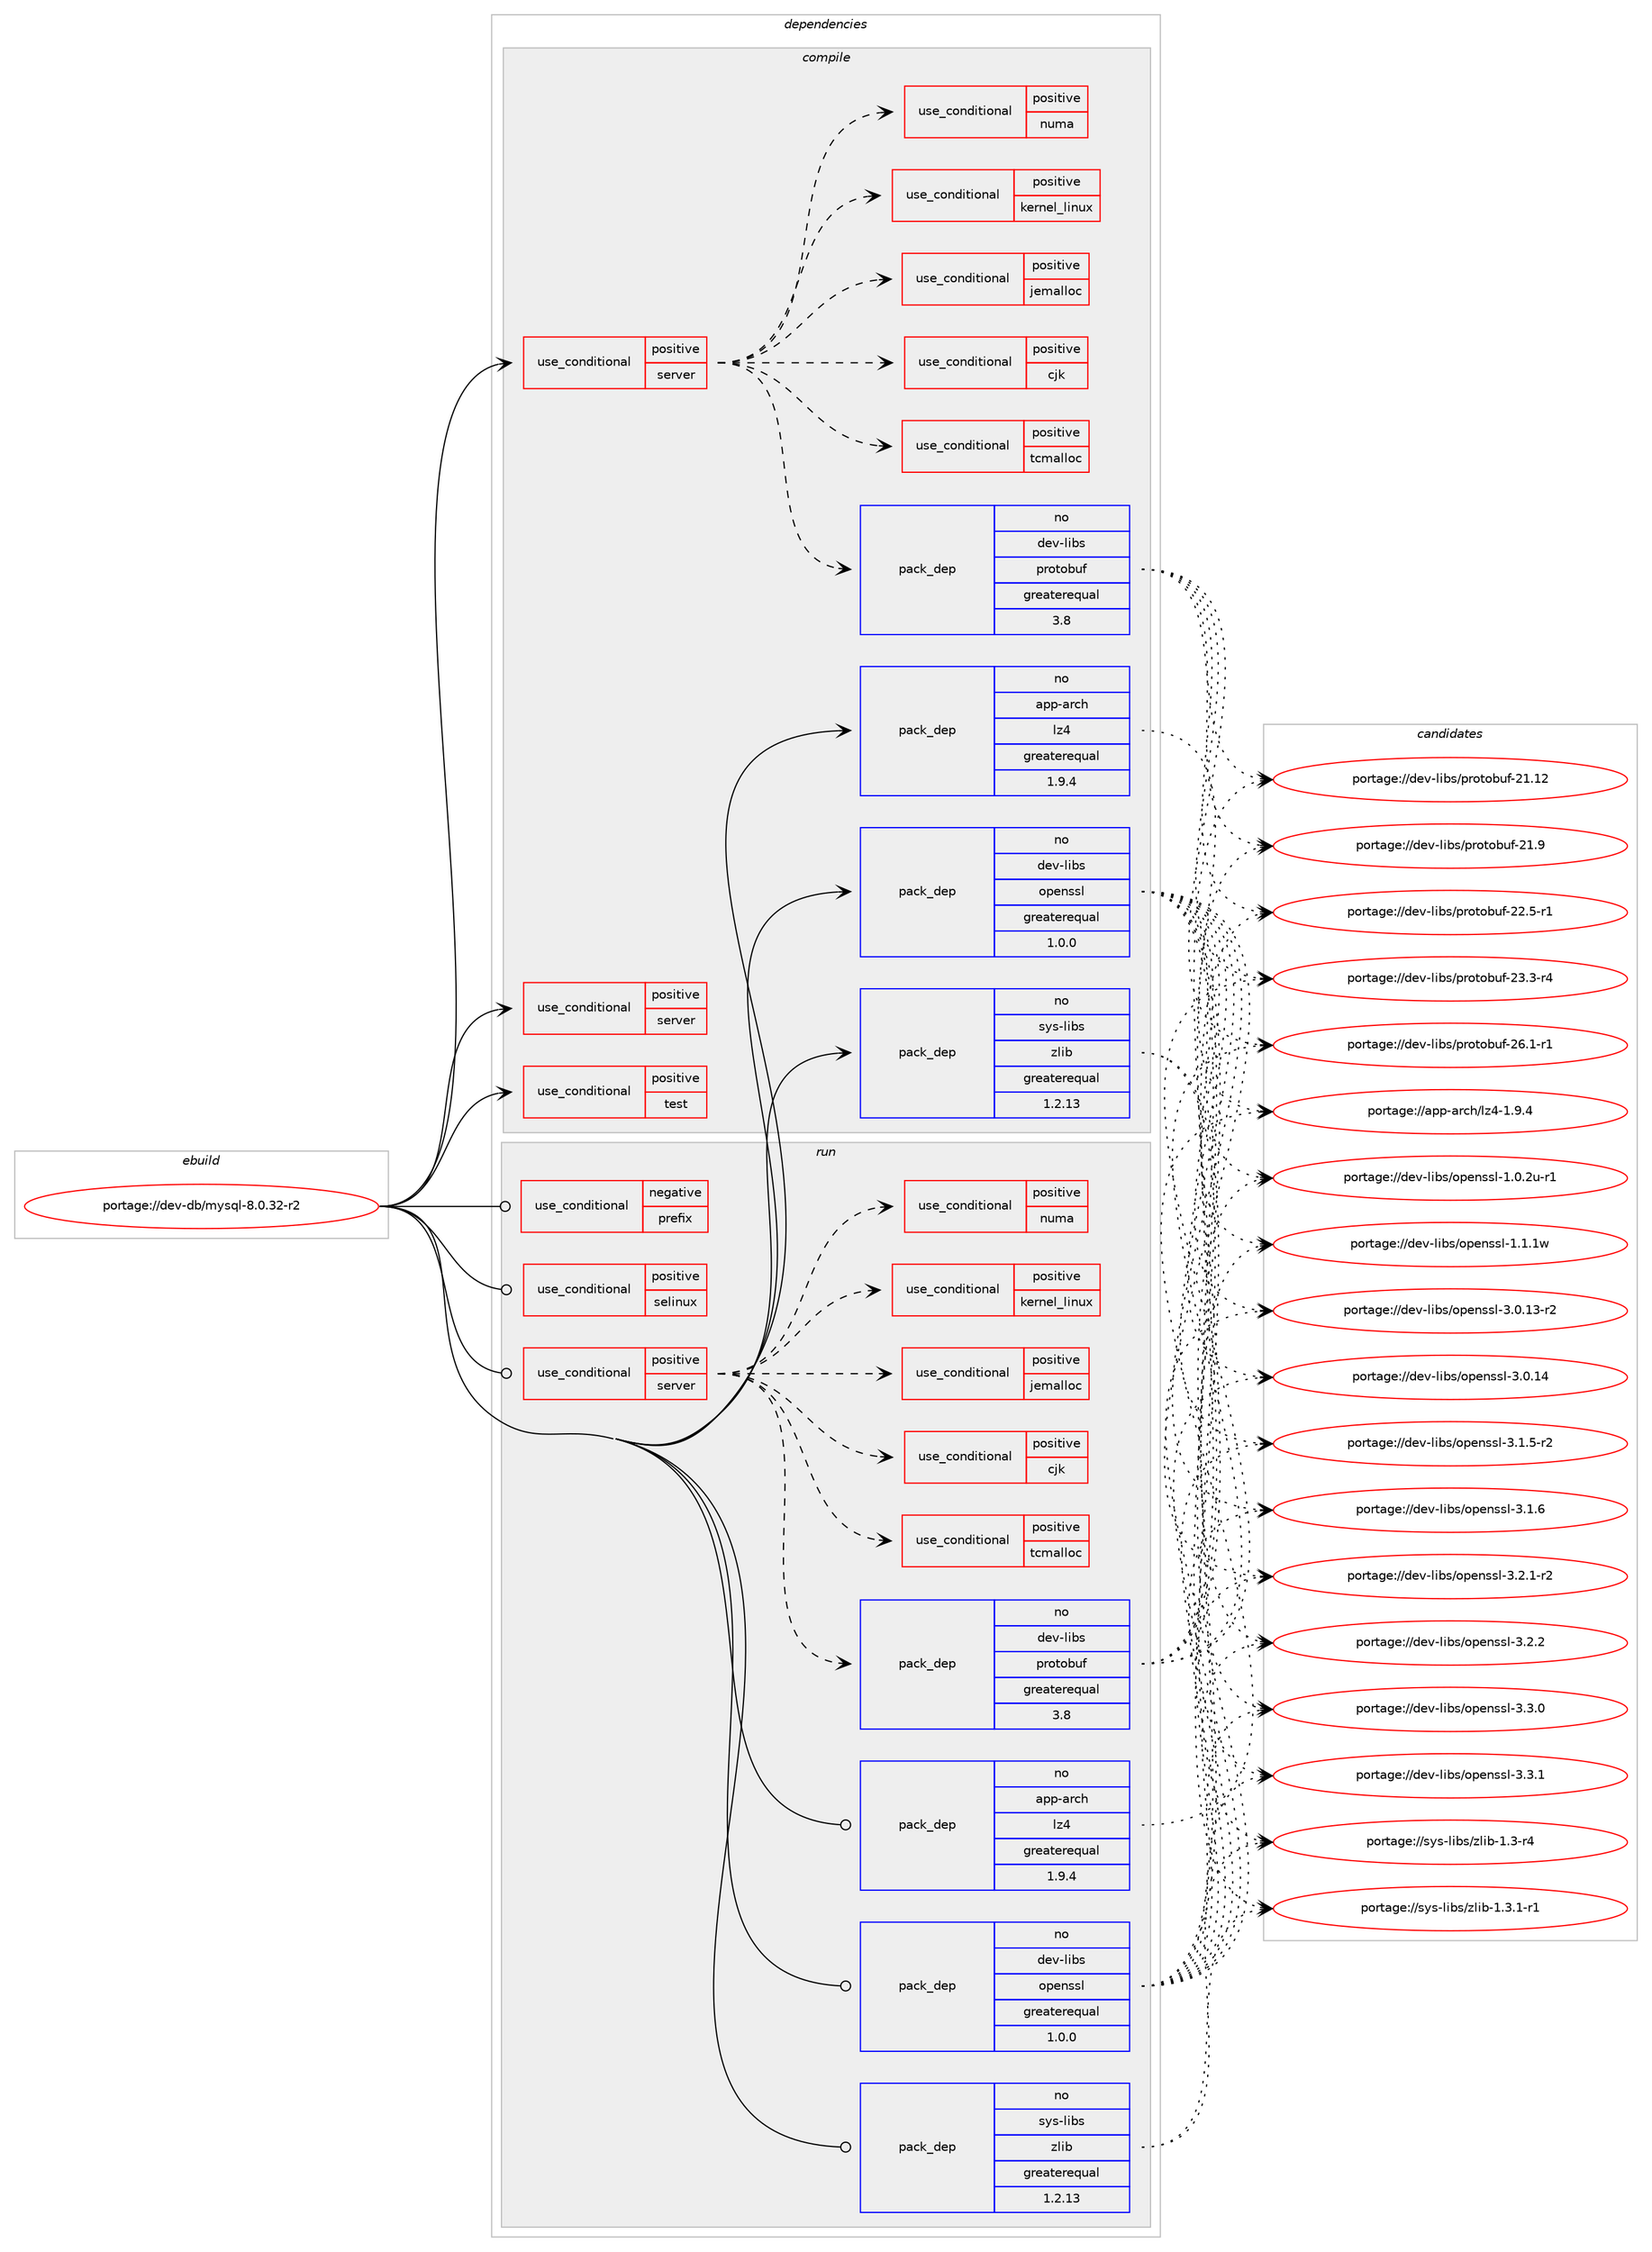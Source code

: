 digraph prolog {

# *************
# Graph options
# *************

newrank=true;
concentrate=true;
compound=true;
graph [rankdir=LR,fontname=Helvetica,fontsize=10,ranksep=1.5];#, ranksep=2.5, nodesep=0.2];
edge  [arrowhead=vee];
node  [fontname=Helvetica,fontsize=10];

# **********
# The ebuild
# **********

subgraph cluster_leftcol {
color=gray;
rank=same;
label=<<i>ebuild</i>>;
id [label="portage://dev-db/mysql-8.0.32-r2", color=red, width=4, href="../dev-db/mysql-8.0.32-r2.svg"];
}

# ****************
# The dependencies
# ****************

subgraph cluster_midcol {
color=gray;
label=<<i>dependencies</i>>;
subgraph cluster_compile {
fillcolor="#eeeeee";
style=filled;
label=<<i>compile</i>>;
subgraph cond17332 {
dependency30961 [label=<<TABLE BORDER="0" CELLBORDER="1" CELLSPACING="0" CELLPADDING="4"><TR><TD ROWSPAN="3" CELLPADDING="10">use_conditional</TD></TR><TR><TD>positive</TD></TR><TR><TD>server</TD></TR></TABLE>>, shape=none, color=red];
# *** BEGIN UNKNOWN DEPENDENCY TYPE (TODO) ***
# dependency30961 -> package_dependency(portage://dev-db/mysql-8.0.32-r2,install,no,dev-libs,icu,none,[,,],any_same_slot,[])
# *** END UNKNOWN DEPENDENCY TYPE (TODO) ***

# *** BEGIN UNKNOWN DEPENDENCY TYPE (TODO) ***
# dependency30961 -> package_dependency(portage://dev-db/mysql-8.0.32-r2,install,no,dev-libs,libevent,none,[,,],any_same_slot,[use(enable(ssl),none),use(enable(threads),positive)])
# *** END UNKNOWN DEPENDENCY TYPE (TODO) ***

subgraph pack12719 {
dependency30962 [label=<<TABLE BORDER="0" CELLBORDER="1" CELLSPACING="0" CELLPADDING="4" WIDTH="220"><TR><TD ROWSPAN="6" CELLPADDING="30">pack_dep</TD></TR><TR><TD WIDTH="110">no</TD></TR><TR><TD>dev-libs</TD></TR><TR><TD>protobuf</TD></TR><TR><TD>greaterequal</TD></TR><TR><TD>3.8</TD></TR></TABLE>>, shape=none, color=blue];
}
dependency30961:e -> dependency30962:w [weight=20,style="dashed",arrowhead="vee"];
# *** BEGIN UNKNOWN DEPENDENCY TYPE (TODO) ***
# dependency30961 -> package_dependency(portage://dev-db/mysql-8.0.32-r2,install,no,net-libs,libtirpc,none,[,,],any_same_slot,[])
# *** END UNKNOWN DEPENDENCY TYPE (TODO) ***

subgraph cond17333 {
dependency30963 [label=<<TABLE BORDER="0" CELLBORDER="1" CELLSPACING="0" CELLPADDING="4"><TR><TD ROWSPAN="3" CELLPADDING="10">use_conditional</TD></TR><TR><TD>positive</TD></TR><TR><TD>cjk</TD></TR></TABLE>>, shape=none, color=red];
# *** BEGIN UNKNOWN DEPENDENCY TYPE (TODO) ***
# dependency30963 -> package_dependency(portage://dev-db/mysql-8.0.32-r2,install,no,app-text,mecab,none,[,,],any_same_slot,[])
# *** END UNKNOWN DEPENDENCY TYPE (TODO) ***

}
dependency30961:e -> dependency30963:w [weight=20,style="dashed",arrowhead="vee"];
subgraph cond17334 {
dependency30964 [label=<<TABLE BORDER="0" CELLBORDER="1" CELLSPACING="0" CELLPADDING="4"><TR><TD ROWSPAN="3" CELLPADDING="10">use_conditional</TD></TR><TR><TD>positive</TD></TR><TR><TD>jemalloc</TD></TR></TABLE>>, shape=none, color=red];
# *** BEGIN UNKNOWN DEPENDENCY TYPE (TODO) ***
# dependency30964 -> package_dependency(portage://dev-db/mysql-8.0.32-r2,install,no,dev-libs,jemalloc,none,[,,],any_same_slot,[])
# *** END UNKNOWN DEPENDENCY TYPE (TODO) ***

}
dependency30961:e -> dependency30964:w [weight=20,style="dashed",arrowhead="vee"];
subgraph cond17335 {
dependency30965 [label=<<TABLE BORDER="0" CELLBORDER="1" CELLSPACING="0" CELLPADDING="4"><TR><TD ROWSPAN="3" CELLPADDING="10">use_conditional</TD></TR><TR><TD>positive</TD></TR><TR><TD>kernel_linux</TD></TR></TABLE>>, shape=none, color=red];
# *** BEGIN UNKNOWN DEPENDENCY TYPE (TODO) ***
# dependency30965 -> package_dependency(portage://dev-db/mysql-8.0.32-r2,install,no,dev-libs,libaio,none,[,,],any_same_slot,[])
# *** END UNKNOWN DEPENDENCY TYPE (TODO) ***

# *** BEGIN UNKNOWN DEPENDENCY TYPE (TODO) ***
# dependency30965 -> package_dependency(portage://dev-db/mysql-8.0.32-r2,install,no,sys-process,procps,none,[,,],any_same_slot,[])
# *** END UNKNOWN DEPENDENCY TYPE (TODO) ***

}
dependency30961:e -> dependency30965:w [weight=20,style="dashed",arrowhead="vee"];
subgraph cond17336 {
dependency30966 [label=<<TABLE BORDER="0" CELLBORDER="1" CELLSPACING="0" CELLPADDING="4"><TR><TD ROWSPAN="3" CELLPADDING="10">use_conditional</TD></TR><TR><TD>positive</TD></TR><TR><TD>numa</TD></TR></TABLE>>, shape=none, color=red];
# *** BEGIN UNKNOWN DEPENDENCY TYPE (TODO) ***
# dependency30966 -> package_dependency(portage://dev-db/mysql-8.0.32-r2,install,no,sys-process,numactl,none,[,,],[],[])
# *** END UNKNOWN DEPENDENCY TYPE (TODO) ***

}
dependency30961:e -> dependency30966:w [weight=20,style="dashed",arrowhead="vee"];
subgraph cond17337 {
dependency30967 [label=<<TABLE BORDER="0" CELLBORDER="1" CELLSPACING="0" CELLPADDING="4"><TR><TD ROWSPAN="3" CELLPADDING="10">use_conditional</TD></TR><TR><TD>positive</TD></TR><TR><TD>tcmalloc</TD></TR></TABLE>>, shape=none, color=red];
# *** BEGIN UNKNOWN DEPENDENCY TYPE (TODO) ***
# dependency30967 -> package_dependency(portage://dev-db/mysql-8.0.32-r2,install,no,dev-util,google-perftools,none,[,,],any_same_slot,[])
# *** END UNKNOWN DEPENDENCY TYPE (TODO) ***

}
dependency30961:e -> dependency30967:w [weight=20,style="dashed",arrowhead="vee"];
}
id:e -> dependency30961:w [weight=20,style="solid",arrowhead="vee"];
subgraph cond17338 {
dependency30968 [label=<<TABLE BORDER="0" CELLBORDER="1" CELLSPACING="0" CELLPADDING="4"><TR><TD ROWSPAN="3" CELLPADDING="10">use_conditional</TD></TR><TR><TD>positive</TD></TR><TR><TD>server</TD></TR></TABLE>>, shape=none, color=red];
# *** BEGIN UNKNOWN DEPENDENCY TYPE (TODO) ***
# dependency30968 -> package_dependency(portage://dev-db/mysql-8.0.32-r2,install,no,net-libs,rpcsvc-proto,none,[,,],[],[])
# *** END UNKNOWN DEPENDENCY TYPE (TODO) ***

}
id:e -> dependency30968:w [weight=20,style="solid",arrowhead="vee"];
subgraph cond17339 {
dependency30969 [label=<<TABLE BORDER="0" CELLBORDER="1" CELLSPACING="0" CELLPADDING="4"><TR><TD ROWSPAN="3" CELLPADDING="10">use_conditional</TD></TR><TR><TD>positive</TD></TR><TR><TD>test</TD></TR></TABLE>>, shape=none, color=red];
# *** BEGIN UNKNOWN DEPENDENCY TYPE (TODO) ***
# dependency30969 -> package_dependency(portage://dev-db/mysql-8.0.32-r2,install,no,acct-group,mysql,none,[,,],[],[])
# *** END UNKNOWN DEPENDENCY TYPE (TODO) ***

# *** BEGIN UNKNOWN DEPENDENCY TYPE (TODO) ***
# dependency30969 -> package_dependency(portage://dev-db/mysql-8.0.32-r2,install,no,acct-user,mysql,none,[,,],[],[])
# *** END UNKNOWN DEPENDENCY TYPE (TODO) ***

# *** BEGIN UNKNOWN DEPENDENCY TYPE (TODO) ***
# dependency30969 -> package_dependency(portage://dev-db/mysql-8.0.32-r2,install,no,dev-perl,JSON,none,[,,],[],[])
# *** END UNKNOWN DEPENDENCY TYPE (TODO) ***

}
id:e -> dependency30969:w [weight=20,style="solid",arrowhead="vee"];
# *** BEGIN UNKNOWN DEPENDENCY TYPE (TODO) ***
# id -> package_dependency(portage://dev-db/mysql-8.0.32-r2,install,no,app-alternatives,yacc,none,[,,],[],[])
# *** END UNKNOWN DEPENDENCY TYPE (TODO) ***

subgraph pack12720 {
dependency30970 [label=<<TABLE BORDER="0" CELLBORDER="1" CELLSPACING="0" CELLPADDING="4" WIDTH="220"><TR><TD ROWSPAN="6" CELLPADDING="30">pack_dep</TD></TR><TR><TD WIDTH="110">no</TD></TR><TR><TD>app-arch</TD></TR><TR><TD>lz4</TD></TR><TR><TD>greaterequal</TD></TR><TR><TD>1.9.4</TD></TR></TABLE>>, shape=none, color=blue];
}
id:e -> dependency30970:w [weight=20,style="solid",arrowhead="vee"];
# *** BEGIN UNKNOWN DEPENDENCY TYPE (TODO) ***
# id -> package_dependency(portage://dev-db/mysql-8.0.32-r2,install,no,app-arch,zstd,none,[,,],any_same_slot,[])
# *** END UNKNOWN DEPENDENCY TYPE (TODO) ***

subgraph pack12721 {
dependency30971 [label=<<TABLE BORDER="0" CELLBORDER="1" CELLSPACING="0" CELLPADDING="4" WIDTH="220"><TR><TD ROWSPAN="6" CELLPADDING="30">pack_dep</TD></TR><TR><TD WIDTH="110">no</TD></TR><TR><TD>dev-libs</TD></TR><TR><TD>openssl</TD></TR><TR><TD>greaterequal</TD></TR><TR><TD>1.0.0</TD></TR></TABLE>>, shape=none, color=blue];
}
id:e -> dependency30971:w [weight=20,style="solid",arrowhead="vee"];
# *** BEGIN UNKNOWN DEPENDENCY TYPE (TODO) ***
# id -> package_dependency(portage://dev-db/mysql-8.0.32-r2,install,no,sys-libs,ncurses,none,[,,],any_same_slot,[])
# *** END UNKNOWN DEPENDENCY TYPE (TODO) ***

subgraph pack12722 {
dependency30972 [label=<<TABLE BORDER="0" CELLBORDER="1" CELLSPACING="0" CELLPADDING="4" WIDTH="220"><TR><TD ROWSPAN="6" CELLPADDING="30">pack_dep</TD></TR><TR><TD WIDTH="110">no</TD></TR><TR><TD>sys-libs</TD></TR><TR><TD>zlib</TD></TR><TR><TD>greaterequal</TD></TR><TR><TD>1.2.13</TD></TR></TABLE>>, shape=none, color=blue];
}
id:e -> dependency30972:w [weight=20,style="solid",arrowhead="vee"];
}
subgraph cluster_compileandrun {
fillcolor="#eeeeee";
style=filled;
label=<<i>compile and run</i>>;
}
subgraph cluster_run {
fillcolor="#eeeeee";
style=filled;
label=<<i>run</i>>;
subgraph cond17340 {
dependency30973 [label=<<TABLE BORDER="0" CELLBORDER="1" CELLSPACING="0" CELLPADDING="4"><TR><TD ROWSPAN="3" CELLPADDING="10">use_conditional</TD></TR><TR><TD>negative</TD></TR><TR><TD>prefix</TD></TR></TABLE>>, shape=none, color=red];
# *** BEGIN UNKNOWN DEPENDENCY TYPE (TODO) ***
# dependency30973 -> package_dependency(portage://dev-db/mysql-8.0.32-r2,run,no,acct-group,mysql,none,[,,],[],[])
# *** END UNKNOWN DEPENDENCY TYPE (TODO) ***

# *** BEGIN UNKNOWN DEPENDENCY TYPE (TODO) ***
# dependency30973 -> package_dependency(portage://dev-db/mysql-8.0.32-r2,run,no,acct-user,mysql,none,[,,],[],[])
# *** END UNKNOWN DEPENDENCY TYPE (TODO) ***

# *** BEGIN UNKNOWN DEPENDENCY TYPE (TODO) ***
# dependency30973 -> package_dependency(portage://dev-db/mysql-8.0.32-r2,run,no,dev-db,mysql-init-scripts,none,[,,],[],[])
# *** END UNKNOWN DEPENDENCY TYPE (TODO) ***

}
id:e -> dependency30973:w [weight=20,style="solid",arrowhead="odot"];
subgraph cond17341 {
dependency30974 [label=<<TABLE BORDER="0" CELLBORDER="1" CELLSPACING="0" CELLPADDING="4"><TR><TD ROWSPAN="3" CELLPADDING="10">use_conditional</TD></TR><TR><TD>positive</TD></TR><TR><TD>selinux</TD></TR></TABLE>>, shape=none, color=red];
# *** BEGIN UNKNOWN DEPENDENCY TYPE (TODO) ***
# dependency30974 -> package_dependency(portage://dev-db/mysql-8.0.32-r2,run,no,sec-policy,selinux-mysql,none,[,,],[],[])
# *** END UNKNOWN DEPENDENCY TYPE (TODO) ***

}
id:e -> dependency30974:w [weight=20,style="solid",arrowhead="odot"];
subgraph cond17342 {
dependency30975 [label=<<TABLE BORDER="0" CELLBORDER="1" CELLSPACING="0" CELLPADDING="4"><TR><TD ROWSPAN="3" CELLPADDING="10">use_conditional</TD></TR><TR><TD>positive</TD></TR><TR><TD>server</TD></TR></TABLE>>, shape=none, color=red];
# *** BEGIN UNKNOWN DEPENDENCY TYPE (TODO) ***
# dependency30975 -> package_dependency(portage://dev-db/mysql-8.0.32-r2,run,no,dev-libs,icu,none,[,,],any_same_slot,[])
# *** END UNKNOWN DEPENDENCY TYPE (TODO) ***

# *** BEGIN UNKNOWN DEPENDENCY TYPE (TODO) ***
# dependency30975 -> package_dependency(portage://dev-db/mysql-8.0.32-r2,run,no,dev-libs,libevent,none,[,,],any_same_slot,[use(enable(ssl),none),use(enable(threads),positive)])
# *** END UNKNOWN DEPENDENCY TYPE (TODO) ***

subgraph pack12723 {
dependency30976 [label=<<TABLE BORDER="0" CELLBORDER="1" CELLSPACING="0" CELLPADDING="4" WIDTH="220"><TR><TD ROWSPAN="6" CELLPADDING="30">pack_dep</TD></TR><TR><TD WIDTH="110">no</TD></TR><TR><TD>dev-libs</TD></TR><TR><TD>protobuf</TD></TR><TR><TD>greaterequal</TD></TR><TR><TD>3.8</TD></TR></TABLE>>, shape=none, color=blue];
}
dependency30975:e -> dependency30976:w [weight=20,style="dashed",arrowhead="vee"];
# *** BEGIN UNKNOWN DEPENDENCY TYPE (TODO) ***
# dependency30975 -> package_dependency(portage://dev-db/mysql-8.0.32-r2,run,no,net-libs,libtirpc,none,[,,],any_same_slot,[])
# *** END UNKNOWN DEPENDENCY TYPE (TODO) ***

subgraph cond17343 {
dependency30977 [label=<<TABLE BORDER="0" CELLBORDER="1" CELLSPACING="0" CELLPADDING="4"><TR><TD ROWSPAN="3" CELLPADDING="10">use_conditional</TD></TR><TR><TD>positive</TD></TR><TR><TD>cjk</TD></TR></TABLE>>, shape=none, color=red];
# *** BEGIN UNKNOWN DEPENDENCY TYPE (TODO) ***
# dependency30977 -> package_dependency(portage://dev-db/mysql-8.0.32-r2,run,no,app-text,mecab,none,[,,],any_same_slot,[])
# *** END UNKNOWN DEPENDENCY TYPE (TODO) ***

}
dependency30975:e -> dependency30977:w [weight=20,style="dashed",arrowhead="vee"];
subgraph cond17344 {
dependency30978 [label=<<TABLE BORDER="0" CELLBORDER="1" CELLSPACING="0" CELLPADDING="4"><TR><TD ROWSPAN="3" CELLPADDING="10">use_conditional</TD></TR><TR><TD>positive</TD></TR><TR><TD>jemalloc</TD></TR></TABLE>>, shape=none, color=red];
# *** BEGIN UNKNOWN DEPENDENCY TYPE (TODO) ***
# dependency30978 -> package_dependency(portage://dev-db/mysql-8.0.32-r2,run,no,dev-libs,jemalloc,none,[,,],any_same_slot,[])
# *** END UNKNOWN DEPENDENCY TYPE (TODO) ***

}
dependency30975:e -> dependency30978:w [weight=20,style="dashed",arrowhead="vee"];
subgraph cond17345 {
dependency30979 [label=<<TABLE BORDER="0" CELLBORDER="1" CELLSPACING="0" CELLPADDING="4"><TR><TD ROWSPAN="3" CELLPADDING="10">use_conditional</TD></TR><TR><TD>positive</TD></TR><TR><TD>kernel_linux</TD></TR></TABLE>>, shape=none, color=red];
# *** BEGIN UNKNOWN DEPENDENCY TYPE (TODO) ***
# dependency30979 -> package_dependency(portage://dev-db/mysql-8.0.32-r2,run,no,dev-libs,libaio,none,[,,],any_same_slot,[])
# *** END UNKNOWN DEPENDENCY TYPE (TODO) ***

# *** BEGIN UNKNOWN DEPENDENCY TYPE (TODO) ***
# dependency30979 -> package_dependency(portage://dev-db/mysql-8.0.32-r2,run,no,sys-process,procps,none,[,,],any_same_slot,[])
# *** END UNKNOWN DEPENDENCY TYPE (TODO) ***

}
dependency30975:e -> dependency30979:w [weight=20,style="dashed",arrowhead="vee"];
subgraph cond17346 {
dependency30980 [label=<<TABLE BORDER="0" CELLBORDER="1" CELLSPACING="0" CELLPADDING="4"><TR><TD ROWSPAN="3" CELLPADDING="10">use_conditional</TD></TR><TR><TD>positive</TD></TR><TR><TD>numa</TD></TR></TABLE>>, shape=none, color=red];
# *** BEGIN UNKNOWN DEPENDENCY TYPE (TODO) ***
# dependency30980 -> package_dependency(portage://dev-db/mysql-8.0.32-r2,run,no,sys-process,numactl,none,[,,],[],[])
# *** END UNKNOWN DEPENDENCY TYPE (TODO) ***

}
dependency30975:e -> dependency30980:w [weight=20,style="dashed",arrowhead="vee"];
subgraph cond17347 {
dependency30981 [label=<<TABLE BORDER="0" CELLBORDER="1" CELLSPACING="0" CELLPADDING="4"><TR><TD ROWSPAN="3" CELLPADDING="10">use_conditional</TD></TR><TR><TD>positive</TD></TR><TR><TD>tcmalloc</TD></TR></TABLE>>, shape=none, color=red];
# *** BEGIN UNKNOWN DEPENDENCY TYPE (TODO) ***
# dependency30981 -> package_dependency(portage://dev-db/mysql-8.0.32-r2,run,no,dev-util,google-perftools,none,[,,],any_same_slot,[])
# *** END UNKNOWN DEPENDENCY TYPE (TODO) ***

}
dependency30975:e -> dependency30981:w [weight=20,style="dashed",arrowhead="vee"];
}
id:e -> dependency30975:w [weight=20,style="solid",arrowhead="odot"];
subgraph pack12724 {
dependency30982 [label=<<TABLE BORDER="0" CELLBORDER="1" CELLSPACING="0" CELLPADDING="4" WIDTH="220"><TR><TD ROWSPAN="6" CELLPADDING="30">pack_dep</TD></TR><TR><TD WIDTH="110">no</TD></TR><TR><TD>app-arch</TD></TR><TR><TD>lz4</TD></TR><TR><TD>greaterequal</TD></TR><TR><TD>1.9.4</TD></TR></TABLE>>, shape=none, color=blue];
}
id:e -> dependency30982:w [weight=20,style="solid",arrowhead="odot"];
# *** BEGIN UNKNOWN DEPENDENCY TYPE (TODO) ***
# id -> package_dependency(portage://dev-db/mysql-8.0.32-r2,run,no,app-arch,zstd,none,[,,],any_same_slot,[])
# *** END UNKNOWN DEPENDENCY TYPE (TODO) ***

subgraph pack12725 {
dependency30983 [label=<<TABLE BORDER="0" CELLBORDER="1" CELLSPACING="0" CELLPADDING="4" WIDTH="220"><TR><TD ROWSPAN="6" CELLPADDING="30">pack_dep</TD></TR><TR><TD WIDTH="110">no</TD></TR><TR><TD>dev-libs</TD></TR><TR><TD>openssl</TD></TR><TR><TD>greaterequal</TD></TR><TR><TD>1.0.0</TD></TR></TABLE>>, shape=none, color=blue];
}
id:e -> dependency30983:w [weight=20,style="solid",arrowhead="odot"];
# *** BEGIN UNKNOWN DEPENDENCY TYPE (TODO) ***
# id -> package_dependency(portage://dev-db/mysql-8.0.32-r2,run,no,sys-libs,ncurses,none,[,,],any_same_slot,[])
# *** END UNKNOWN DEPENDENCY TYPE (TODO) ***

subgraph pack12726 {
dependency30984 [label=<<TABLE BORDER="0" CELLBORDER="1" CELLSPACING="0" CELLPADDING="4" WIDTH="220"><TR><TD ROWSPAN="6" CELLPADDING="30">pack_dep</TD></TR><TR><TD WIDTH="110">no</TD></TR><TR><TD>sys-libs</TD></TR><TR><TD>zlib</TD></TR><TR><TD>greaterequal</TD></TR><TR><TD>1.2.13</TD></TR></TABLE>>, shape=none, color=blue];
}
id:e -> dependency30984:w [weight=20,style="solid",arrowhead="odot"];
# *** BEGIN UNKNOWN DEPENDENCY TYPE (TODO) ***
# id -> package_dependency(portage://dev-db/mysql-8.0.32-r2,run,weak,dev-db,mariadb,none,[,,],[],[])
# *** END UNKNOWN DEPENDENCY TYPE (TODO) ***

# *** BEGIN UNKNOWN DEPENDENCY TYPE (TODO) ***
# id -> package_dependency(portage://dev-db/mysql-8.0.32-r2,run,weak,dev-db,mariadb-galera,none,[,,],[],[])
# *** END UNKNOWN DEPENDENCY TYPE (TODO) ***

# *** BEGIN UNKNOWN DEPENDENCY TYPE (TODO) ***
# id -> package_dependency(portage://dev-db/mysql-8.0.32-r2,run,weak,dev-db,mysql,none,[,,],[slot(0)],[])
# *** END UNKNOWN DEPENDENCY TYPE (TODO) ***

# *** BEGIN UNKNOWN DEPENDENCY TYPE (TODO) ***
# id -> package_dependency(portage://dev-db/mysql-8.0.32-r2,run,weak,dev-db,mysql,none,[,,],[slot(5.7)],[])
# *** END UNKNOWN DEPENDENCY TYPE (TODO) ***

# *** BEGIN UNKNOWN DEPENDENCY TYPE (TODO) ***
# id -> package_dependency(portage://dev-db/mysql-8.0.32-r2,run,weak,dev-db,mysql-cluster,none,[,,],[],[])
# *** END UNKNOWN DEPENDENCY TYPE (TODO) ***

# *** BEGIN UNKNOWN DEPENDENCY TYPE (TODO) ***
# id -> package_dependency(portage://dev-db/mysql-8.0.32-r2,run,weak,dev-db,percona-server,none,[,,],[],[])
# *** END UNKNOWN DEPENDENCY TYPE (TODO) ***

}
}

# **************
# The candidates
# **************

subgraph cluster_choices {
rank=same;
color=gray;
label=<<i>candidates</i>>;

subgraph choice12719 {
color=black;
nodesep=1;
choice10010111845108105981154711211411111611198117102455049464950 [label="portage://dev-libs/protobuf-21.12", color=red, width=4,href="../dev-libs/protobuf-21.12.svg"];
choice100101118451081059811547112114111116111981171024550494657 [label="portage://dev-libs/protobuf-21.9", color=red, width=4,href="../dev-libs/protobuf-21.9.svg"];
choice1001011184510810598115471121141111161119811710245505046534511449 [label="portage://dev-libs/protobuf-22.5-r1", color=red, width=4,href="../dev-libs/protobuf-22.5-r1.svg"];
choice1001011184510810598115471121141111161119811710245505146514511452 [label="portage://dev-libs/protobuf-23.3-r4", color=red, width=4,href="../dev-libs/protobuf-23.3-r4.svg"];
choice1001011184510810598115471121141111161119811710245505446494511449 [label="portage://dev-libs/protobuf-26.1-r1", color=red, width=4,href="../dev-libs/protobuf-26.1-r1.svg"];
dependency30962:e -> choice10010111845108105981154711211411111611198117102455049464950:w [style=dotted,weight="100"];
dependency30962:e -> choice100101118451081059811547112114111116111981171024550494657:w [style=dotted,weight="100"];
dependency30962:e -> choice1001011184510810598115471121141111161119811710245505046534511449:w [style=dotted,weight="100"];
dependency30962:e -> choice1001011184510810598115471121141111161119811710245505146514511452:w [style=dotted,weight="100"];
dependency30962:e -> choice1001011184510810598115471121141111161119811710245505446494511449:w [style=dotted,weight="100"];
}
subgraph choice12720 {
color=black;
nodesep=1;
choice971121124597114991044710812252454946574652 [label="portage://app-arch/lz4-1.9.4", color=red, width=4,href="../app-arch/lz4-1.9.4.svg"];
dependency30970:e -> choice971121124597114991044710812252454946574652:w [style=dotted,weight="100"];
}
subgraph choice12721 {
color=black;
nodesep=1;
choice1001011184510810598115471111121011101151151084549464846501174511449 [label="portage://dev-libs/openssl-1.0.2u-r1", color=red, width=4,href="../dev-libs/openssl-1.0.2u-r1.svg"];
choice100101118451081059811547111112101110115115108454946494649119 [label="portage://dev-libs/openssl-1.1.1w", color=red, width=4,href="../dev-libs/openssl-1.1.1w.svg"];
choice100101118451081059811547111112101110115115108455146484649514511450 [label="portage://dev-libs/openssl-3.0.13-r2", color=red, width=4,href="../dev-libs/openssl-3.0.13-r2.svg"];
choice10010111845108105981154711111210111011511510845514648464952 [label="portage://dev-libs/openssl-3.0.14", color=red, width=4,href="../dev-libs/openssl-3.0.14.svg"];
choice1001011184510810598115471111121011101151151084551464946534511450 [label="portage://dev-libs/openssl-3.1.5-r2", color=red, width=4,href="../dev-libs/openssl-3.1.5-r2.svg"];
choice100101118451081059811547111112101110115115108455146494654 [label="portage://dev-libs/openssl-3.1.6", color=red, width=4,href="../dev-libs/openssl-3.1.6.svg"];
choice1001011184510810598115471111121011101151151084551465046494511450 [label="portage://dev-libs/openssl-3.2.1-r2", color=red, width=4,href="../dev-libs/openssl-3.2.1-r2.svg"];
choice100101118451081059811547111112101110115115108455146504650 [label="portage://dev-libs/openssl-3.2.2", color=red, width=4,href="../dev-libs/openssl-3.2.2.svg"];
choice100101118451081059811547111112101110115115108455146514648 [label="portage://dev-libs/openssl-3.3.0", color=red, width=4,href="../dev-libs/openssl-3.3.0.svg"];
choice100101118451081059811547111112101110115115108455146514649 [label="portage://dev-libs/openssl-3.3.1", color=red, width=4,href="../dev-libs/openssl-3.3.1.svg"];
dependency30971:e -> choice1001011184510810598115471111121011101151151084549464846501174511449:w [style=dotted,weight="100"];
dependency30971:e -> choice100101118451081059811547111112101110115115108454946494649119:w [style=dotted,weight="100"];
dependency30971:e -> choice100101118451081059811547111112101110115115108455146484649514511450:w [style=dotted,weight="100"];
dependency30971:e -> choice10010111845108105981154711111210111011511510845514648464952:w [style=dotted,weight="100"];
dependency30971:e -> choice1001011184510810598115471111121011101151151084551464946534511450:w [style=dotted,weight="100"];
dependency30971:e -> choice100101118451081059811547111112101110115115108455146494654:w [style=dotted,weight="100"];
dependency30971:e -> choice1001011184510810598115471111121011101151151084551465046494511450:w [style=dotted,weight="100"];
dependency30971:e -> choice100101118451081059811547111112101110115115108455146504650:w [style=dotted,weight="100"];
dependency30971:e -> choice100101118451081059811547111112101110115115108455146514648:w [style=dotted,weight="100"];
dependency30971:e -> choice100101118451081059811547111112101110115115108455146514649:w [style=dotted,weight="100"];
}
subgraph choice12722 {
color=black;
nodesep=1;
choice11512111545108105981154712210810598454946514511452 [label="portage://sys-libs/zlib-1.3-r4", color=red, width=4,href="../sys-libs/zlib-1.3-r4.svg"];
choice115121115451081059811547122108105984549465146494511449 [label="portage://sys-libs/zlib-1.3.1-r1", color=red, width=4,href="../sys-libs/zlib-1.3.1-r1.svg"];
dependency30972:e -> choice11512111545108105981154712210810598454946514511452:w [style=dotted,weight="100"];
dependency30972:e -> choice115121115451081059811547122108105984549465146494511449:w [style=dotted,weight="100"];
}
subgraph choice12723 {
color=black;
nodesep=1;
choice10010111845108105981154711211411111611198117102455049464950 [label="portage://dev-libs/protobuf-21.12", color=red, width=4,href="../dev-libs/protobuf-21.12.svg"];
choice100101118451081059811547112114111116111981171024550494657 [label="portage://dev-libs/protobuf-21.9", color=red, width=4,href="../dev-libs/protobuf-21.9.svg"];
choice1001011184510810598115471121141111161119811710245505046534511449 [label="portage://dev-libs/protobuf-22.5-r1", color=red, width=4,href="../dev-libs/protobuf-22.5-r1.svg"];
choice1001011184510810598115471121141111161119811710245505146514511452 [label="portage://dev-libs/protobuf-23.3-r4", color=red, width=4,href="../dev-libs/protobuf-23.3-r4.svg"];
choice1001011184510810598115471121141111161119811710245505446494511449 [label="portage://dev-libs/protobuf-26.1-r1", color=red, width=4,href="../dev-libs/protobuf-26.1-r1.svg"];
dependency30976:e -> choice10010111845108105981154711211411111611198117102455049464950:w [style=dotted,weight="100"];
dependency30976:e -> choice100101118451081059811547112114111116111981171024550494657:w [style=dotted,weight="100"];
dependency30976:e -> choice1001011184510810598115471121141111161119811710245505046534511449:w [style=dotted,weight="100"];
dependency30976:e -> choice1001011184510810598115471121141111161119811710245505146514511452:w [style=dotted,weight="100"];
dependency30976:e -> choice1001011184510810598115471121141111161119811710245505446494511449:w [style=dotted,weight="100"];
}
subgraph choice12724 {
color=black;
nodesep=1;
choice971121124597114991044710812252454946574652 [label="portage://app-arch/lz4-1.9.4", color=red, width=4,href="../app-arch/lz4-1.9.4.svg"];
dependency30982:e -> choice971121124597114991044710812252454946574652:w [style=dotted,weight="100"];
}
subgraph choice12725 {
color=black;
nodesep=1;
choice1001011184510810598115471111121011101151151084549464846501174511449 [label="portage://dev-libs/openssl-1.0.2u-r1", color=red, width=4,href="../dev-libs/openssl-1.0.2u-r1.svg"];
choice100101118451081059811547111112101110115115108454946494649119 [label="portage://dev-libs/openssl-1.1.1w", color=red, width=4,href="../dev-libs/openssl-1.1.1w.svg"];
choice100101118451081059811547111112101110115115108455146484649514511450 [label="portage://dev-libs/openssl-3.0.13-r2", color=red, width=4,href="../dev-libs/openssl-3.0.13-r2.svg"];
choice10010111845108105981154711111210111011511510845514648464952 [label="portage://dev-libs/openssl-3.0.14", color=red, width=4,href="../dev-libs/openssl-3.0.14.svg"];
choice1001011184510810598115471111121011101151151084551464946534511450 [label="portage://dev-libs/openssl-3.1.5-r2", color=red, width=4,href="../dev-libs/openssl-3.1.5-r2.svg"];
choice100101118451081059811547111112101110115115108455146494654 [label="portage://dev-libs/openssl-3.1.6", color=red, width=4,href="../dev-libs/openssl-3.1.6.svg"];
choice1001011184510810598115471111121011101151151084551465046494511450 [label="portage://dev-libs/openssl-3.2.1-r2", color=red, width=4,href="../dev-libs/openssl-3.2.1-r2.svg"];
choice100101118451081059811547111112101110115115108455146504650 [label="portage://dev-libs/openssl-3.2.2", color=red, width=4,href="../dev-libs/openssl-3.2.2.svg"];
choice100101118451081059811547111112101110115115108455146514648 [label="portage://dev-libs/openssl-3.3.0", color=red, width=4,href="../dev-libs/openssl-3.3.0.svg"];
choice100101118451081059811547111112101110115115108455146514649 [label="portage://dev-libs/openssl-3.3.1", color=red, width=4,href="../dev-libs/openssl-3.3.1.svg"];
dependency30983:e -> choice1001011184510810598115471111121011101151151084549464846501174511449:w [style=dotted,weight="100"];
dependency30983:e -> choice100101118451081059811547111112101110115115108454946494649119:w [style=dotted,weight="100"];
dependency30983:e -> choice100101118451081059811547111112101110115115108455146484649514511450:w [style=dotted,weight="100"];
dependency30983:e -> choice10010111845108105981154711111210111011511510845514648464952:w [style=dotted,weight="100"];
dependency30983:e -> choice1001011184510810598115471111121011101151151084551464946534511450:w [style=dotted,weight="100"];
dependency30983:e -> choice100101118451081059811547111112101110115115108455146494654:w [style=dotted,weight="100"];
dependency30983:e -> choice1001011184510810598115471111121011101151151084551465046494511450:w [style=dotted,weight="100"];
dependency30983:e -> choice100101118451081059811547111112101110115115108455146504650:w [style=dotted,weight="100"];
dependency30983:e -> choice100101118451081059811547111112101110115115108455146514648:w [style=dotted,weight="100"];
dependency30983:e -> choice100101118451081059811547111112101110115115108455146514649:w [style=dotted,weight="100"];
}
subgraph choice12726 {
color=black;
nodesep=1;
choice11512111545108105981154712210810598454946514511452 [label="portage://sys-libs/zlib-1.3-r4", color=red, width=4,href="../sys-libs/zlib-1.3-r4.svg"];
choice115121115451081059811547122108105984549465146494511449 [label="portage://sys-libs/zlib-1.3.1-r1", color=red, width=4,href="../sys-libs/zlib-1.3.1-r1.svg"];
dependency30984:e -> choice11512111545108105981154712210810598454946514511452:w [style=dotted,weight="100"];
dependency30984:e -> choice115121115451081059811547122108105984549465146494511449:w [style=dotted,weight="100"];
}
}

}
